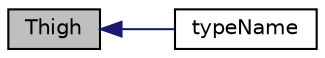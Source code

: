 digraph "Thigh"
{
  bgcolor="transparent";
  edge [fontname="Helvetica",fontsize="10",labelfontname="Helvetica",labelfontsize="10"];
  node [fontname="Helvetica",fontsize="10",shape=record];
  rankdir="LR";
  Node167 [label="Thigh",height=0.2,width=0.4,color="black", fillcolor="grey75", style="filled", fontcolor="black"];
  Node167 -> Node168 [dir="back",color="midnightblue",fontsize="10",style="solid",fontname="Helvetica"];
  Node168 [label="typeName",height=0.2,width=0.4,color="black",URL="$a31733.html#a561f535eabff4d94fd999c48df4443bd",tooltip="Return the instantiated type name. "];
}
